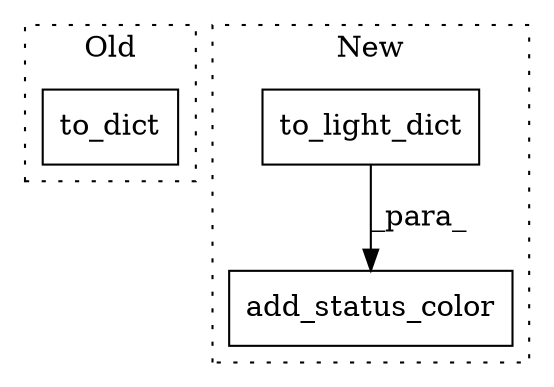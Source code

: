 digraph G {
subgraph cluster0 {
1 [label="to_dict" a="32" s="1249" l="9" shape="box"];
label = "Old";
style="dotted";
}
subgraph cluster1 {
2 [label="to_light_dict" a="32" s="1274" l="15" shape="box"];
3 [label="add_status_color" a="32" s="1248,1289" l="17,1" shape="box"];
label = "New";
style="dotted";
}
2 -> 3 [label="_para_"];
}